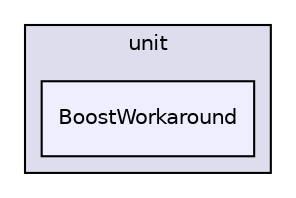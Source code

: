 digraph "assimp/assimp-3.1.1/test/unit/BoostWorkaround" {
  compound=true
  node [ fontsize="10", fontname="Helvetica"];
  edge [ labelfontsize="10", labelfontname="Helvetica"];
  subgraph clusterdir_36579ade72dab41cda4da9fe679e84ed {
    graph [ bgcolor="#ddddee", pencolor="black", label="unit" fontname="Helvetica", fontsize="10", URL="dir_36579ade72dab41cda4da9fe679e84ed.html"]
  dir_0ecf1c89cbbadff4eb507b40fb7a6b65 [shape=box, label="BoostWorkaround", style="filled", fillcolor="#eeeeff", pencolor="black", URL="dir_0ecf1c89cbbadff4eb507b40fb7a6b65.html"];
  }
}

